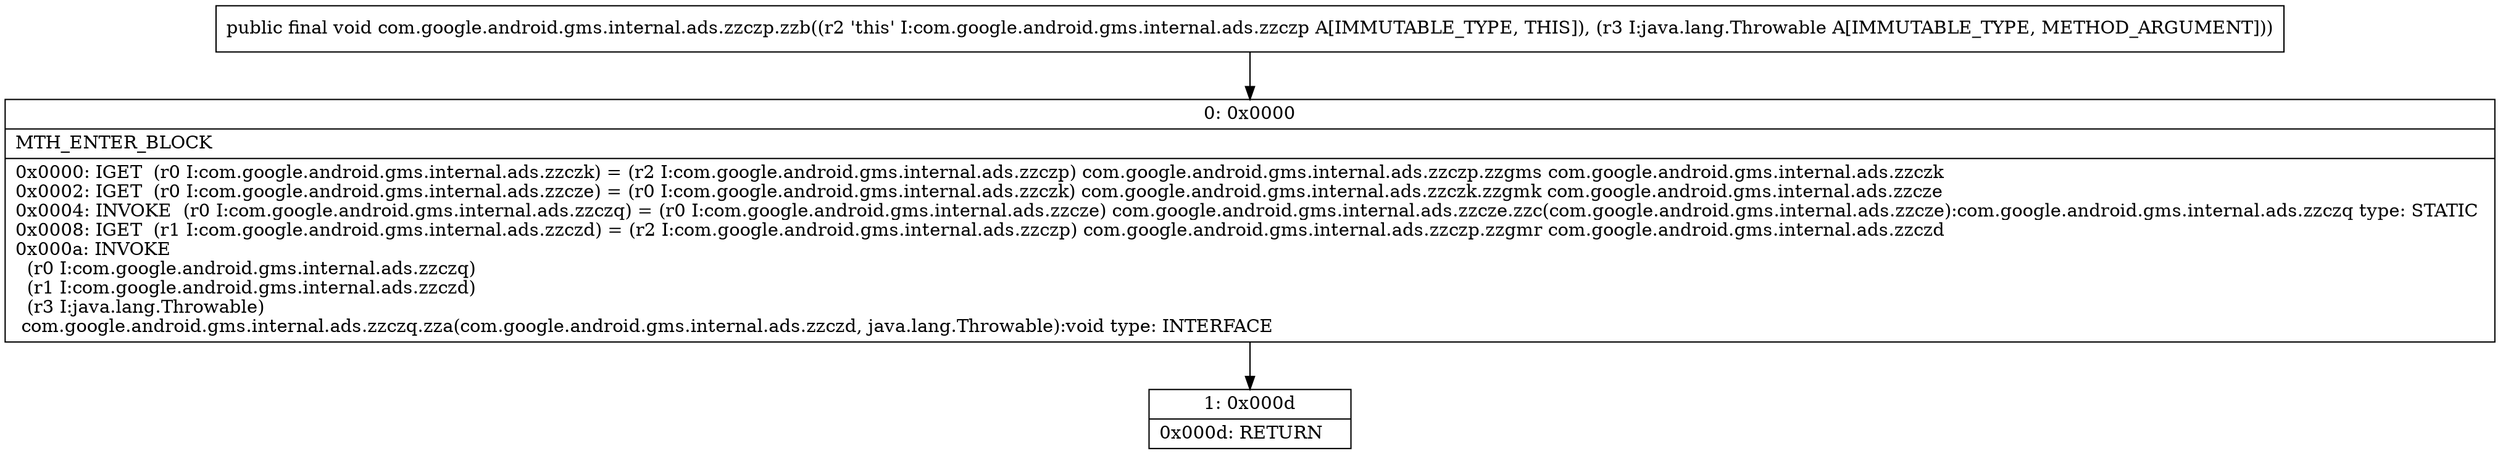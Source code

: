 digraph "CFG forcom.google.android.gms.internal.ads.zzczp.zzb(Ljava\/lang\/Throwable;)V" {
Node_0 [shape=record,label="{0\:\ 0x0000|MTH_ENTER_BLOCK\l|0x0000: IGET  (r0 I:com.google.android.gms.internal.ads.zzczk) = (r2 I:com.google.android.gms.internal.ads.zzczp) com.google.android.gms.internal.ads.zzczp.zzgms com.google.android.gms.internal.ads.zzczk \l0x0002: IGET  (r0 I:com.google.android.gms.internal.ads.zzcze) = (r0 I:com.google.android.gms.internal.ads.zzczk) com.google.android.gms.internal.ads.zzczk.zzgmk com.google.android.gms.internal.ads.zzcze \l0x0004: INVOKE  (r0 I:com.google.android.gms.internal.ads.zzczq) = (r0 I:com.google.android.gms.internal.ads.zzcze) com.google.android.gms.internal.ads.zzcze.zzc(com.google.android.gms.internal.ads.zzcze):com.google.android.gms.internal.ads.zzczq type: STATIC \l0x0008: IGET  (r1 I:com.google.android.gms.internal.ads.zzczd) = (r2 I:com.google.android.gms.internal.ads.zzczp) com.google.android.gms.internal.ads.zzczp.zzgmr com.google.android.gms.internal.ads.zzczd \l0x000a: INVOKE  \l  (r0 I:com.google.android.gms.internal.ads.zzczq)\l  (r1 I:com.google.android.gms.internal.ads.zzczd)\l  (r3 I:java.lang.Throwable)\l com.google.android.gms.internal.ads.zzczq.zza(com.google.android.gms.internal.ads.zzczd, java.lang.Throwable):void type: INTERFACE \l}"];
Node_1 [shape=record,label="{1\:\ 0x000d|0x000d: RETURN   \l}"];
MethodNode[shape=record,label="{public final void com.google.android.gms.internal.ads.zzczp.zzb((r2 'this' I:com.google.android.gms.internal.ads.zzczp A[IMMUTABLE_TYPE, THIS]), (r3 I:java.lang.Throwable A[IMMUTABLE_TYPE, METHOD_ARGUMENT])) }"];
MethodNode -> Node_0;
Node_0 -> Node_1;
}


